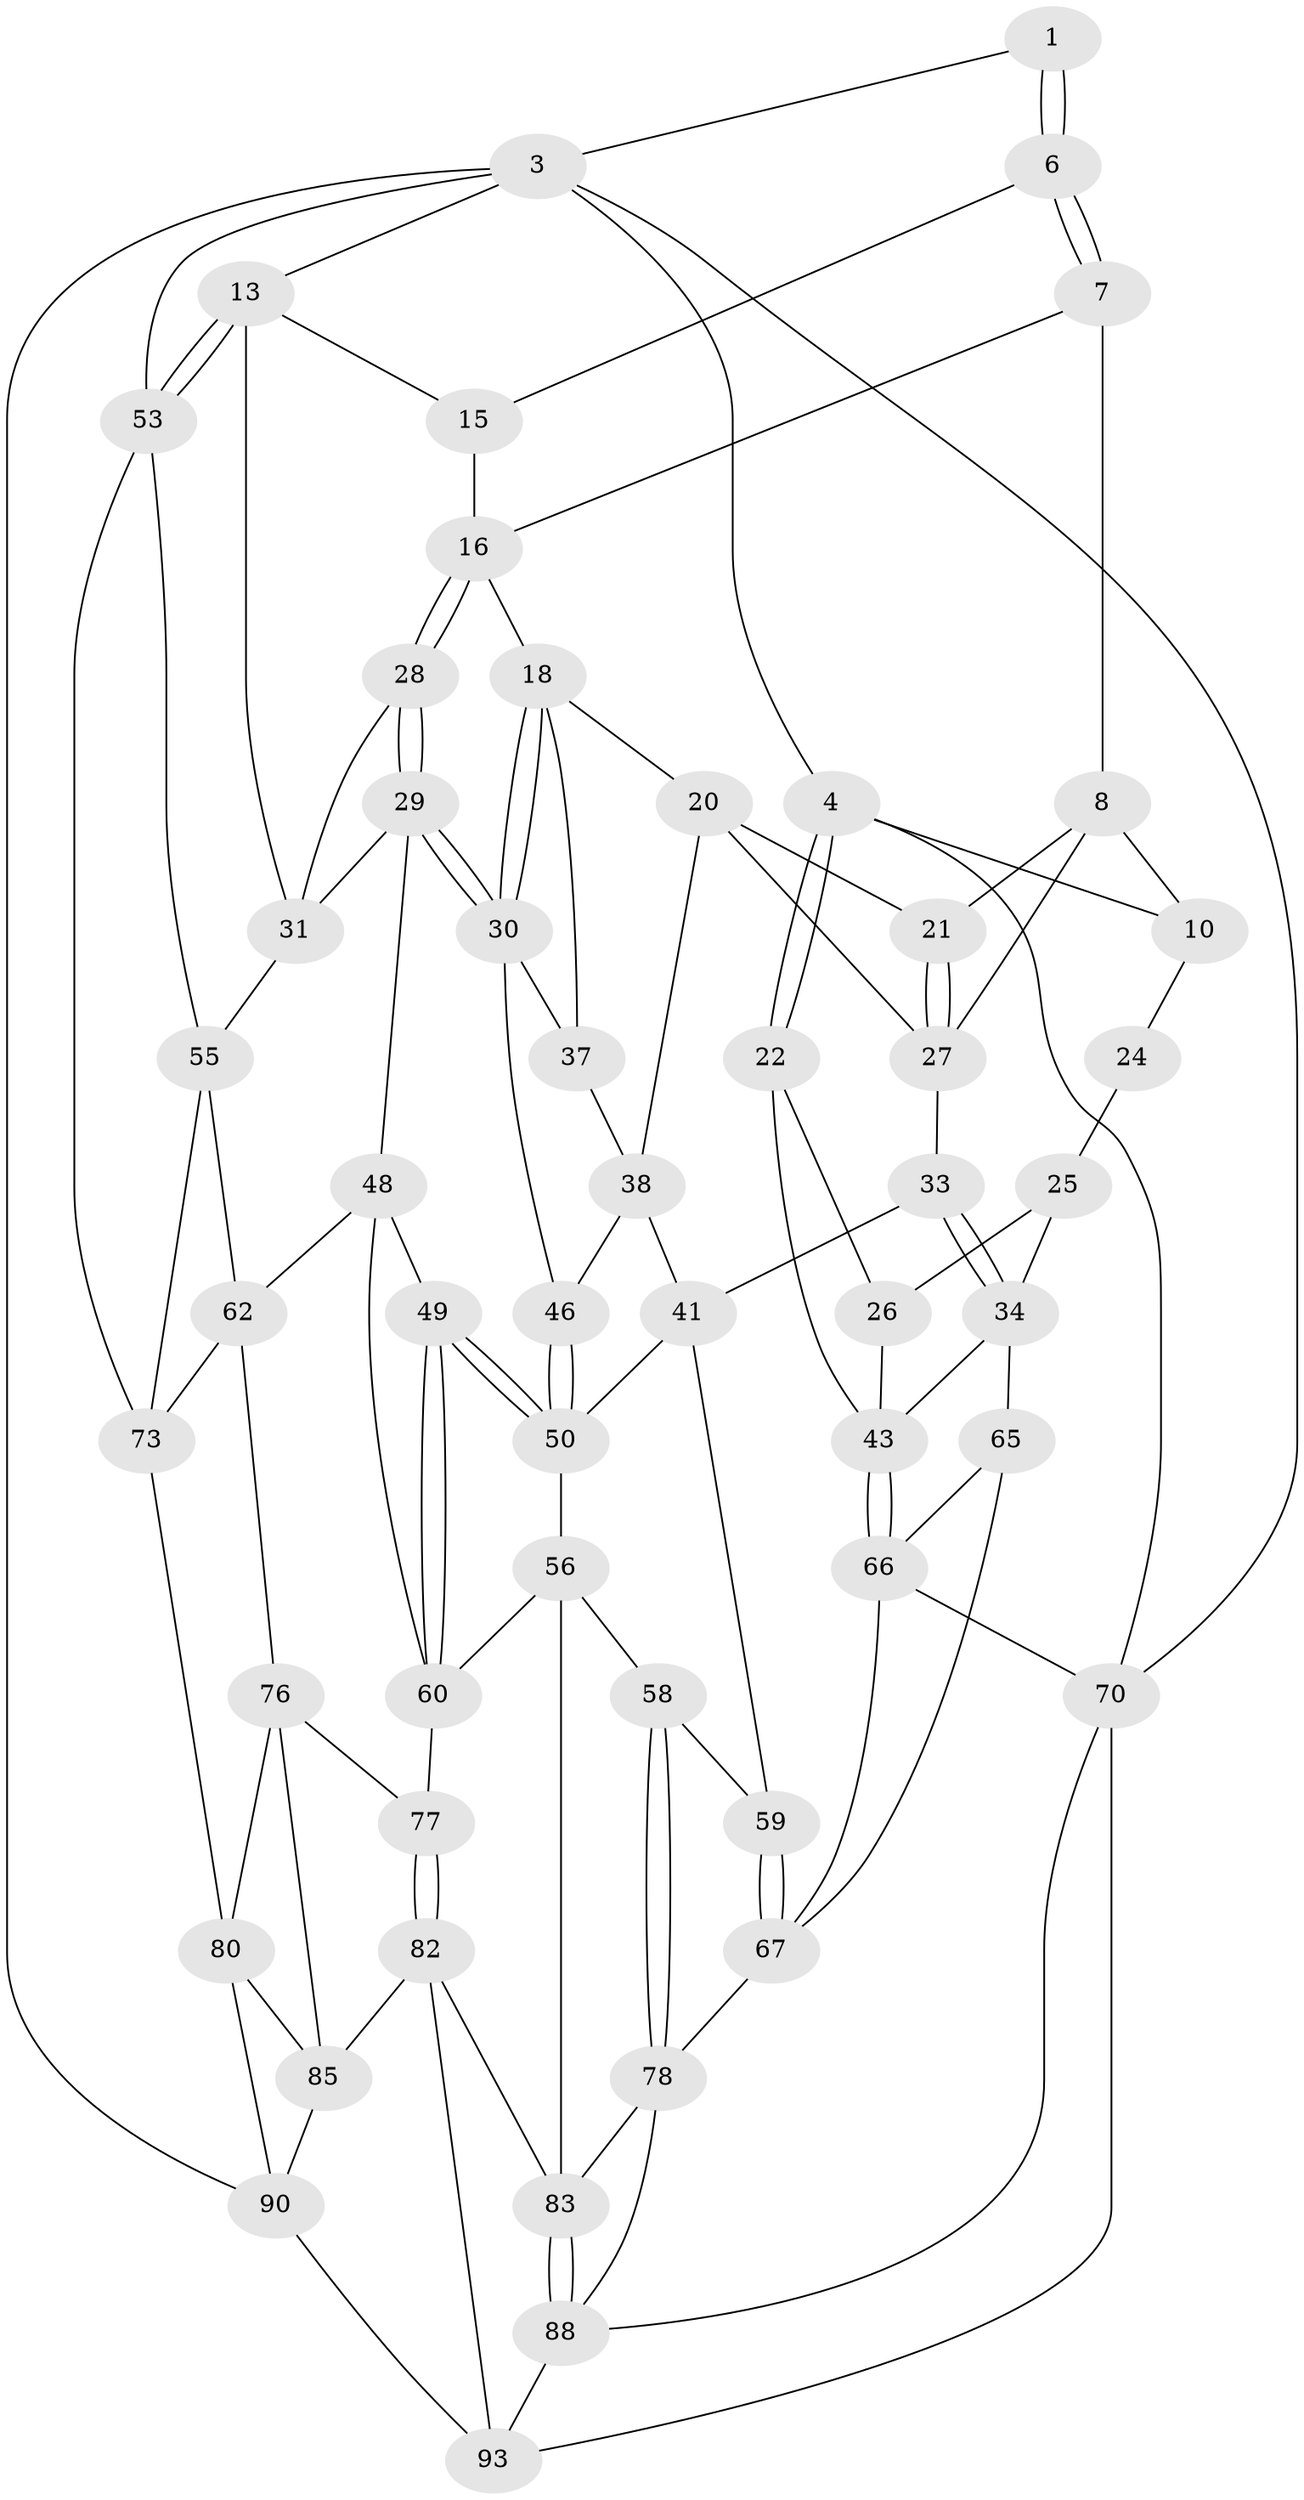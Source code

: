 // Generated by graph-tools (version 1.1) at 2025/24/03/03/25 07:24:38]
// undirected, 54 vertices, 117 edges
graph export_dot {
graph [start="1"]
  node [color=gray90,style=filled];
  1 [pos="+0.46041224837339245+0",super="+2"];
  3 [pos="+1+0",super="+72"];
  4 [pos="+0+0",super="+5"];
  6 [pos="+0.5590434101798214+0.16787018178241092",super="+12"];
  7 [pos="+0.5529540792431343+0.21644452283269988"];
  8 [pos="+0.5434741728052115+0.22881836196430694",super="+9"];
  10 [pos="+0.28027461624618644+0.2270901909068373",super="+11"];
  13 [pos="+1+0.32471685959825203",super="+14"];
  15 [pos="+0.7450506226243223+0.19528187085027768"];
  16 [pos="+0.7030735288085412+0.29888405768934667",super="+17"];
  18 [pos="+0.5965343501929319+0.3874205931144393",super="+19"];
  20 [pos="+0.5229015386026222+0.34182796406701876",super="+36"];
  21 [pos="+0.5196829555477299+0.2821390758839108"];
  22 [pos="+0+0.023590839507895884",super="+23"];
  24 [pos="+0.2438168472540803+0.2934570573416322"];
  25 [pos="+0.1187792660997935+0.4175179702743782",super="+35"];
  26 [pos="+0.08253955547123946+0.40116091391116043"];
  27 [pos="+0.34119073702359326+0.3101061949379347",super="+32"];
  28 [pos="+0.7505659211245006+0.38400797291253613"];
  29 [pos="+0.6896519622369046+0.4396643602954037",super="+47"];
  30 [pos="+0.6284624596431595+0.42535196500895817",super="+40"];
  31 [pos="+0.8817301292121907+0.3840962203026986",super="+52"];
  33 [pos="+0.2837303009651535+0.5401374253399498"];
  34 [pos="+0.22064140310487598+0.5225905450112153",super="+45"];
  37 [pos="+0.5344577929613106+0.4093776258579323"];
  38 [pos="+0.4959535961588128+0.46474909142337",super="+39"];
  41 [pos="+0.4435890204209293+0.5108702039152324",super="+42"];
  43 [pos="+0+0.4135837063944117",super="+44"];
  46 [pos="+0.5684805586698664+0.4815457356054984"];
  48 [pos="+0.6724732308633534+0.5727109508756523",super="+63"];
  49 [pos="+0.6503043291240581+0.5842514479734011"];
  50 [pos="+0.5716252297120611+0.5123215781074887",super="+51"];
  53 [pos="+1+0.6346640777386289",super="+54"];
  55 [pos="+0.8270415976137374+0.5923887738959235",super="+61"];
  56 [pos="+0.5498186558259287+0.688771287486999",super="+57"];
  58 [pos="+0.34277669858006227+0.6343528926302437"];
  59 [pos="+0.31096455207412804+0.593163042299034"];
  60 [pos="+0.5669120910681104+0.6895532959239066",super="+64"];
  62 [pos="+0.7723337872680459+0.6714522923629432",super="+75"];
  65 [pos="+0.09912086654375864+0.6147898939003408"];
  66 [pos="+0+0.4758838115228148",super="+69"];
  67 [pos="+0.12751078577037114+0.8194829240253527",super="+68"];
  70 [pos="+0+1",super="+71"];
  73 [pos="+0.9596714334644703+0.7499808813014656",super="+74"];
  76 [pos="+0.7336689361061208+0.7830759227098889",super="+81"];
  77 [pos="+0.6453245616921135+0.7684617000711194"];
  78 [pos="+0.29625233568000386+0.7997595013769694",super="+79"];
  80 [pos="+0.9122829139714409+0.8230322010665991",super="+91"];
  82 [pos="+0.6010380112944499+0.9074582216760578",super="+87"];
  83 [pos="+0.45758334326903516+0.8680599141770531",super="+84"];
  85 [pos="+0.7837002627895892+0.8945837675536096",super="+86"];
  88 [pos="+0.3708089114891351+0.969496224260343",super="+89"];
  90 [pos="+1+1",super="+92"];
  93 [pos="+0.5902497302145499+1",super="+94"];
  1 -- 6 [weight=2];
  1 -- 6;
  1 -- 3;
  3 -- 4;
  3 -- 13;
  3 -- 90;
  3 -- 53;
  3 -- 70;
  4 -- 22;
  4 -- 22;
  4 -- 70;
  4 -- 10;
  6 -- 7;
  6 -- 7;
  6 -- 15;
  7 -- 8;
  7 -- 16;
  8 -- 21;
  8 -- 10;
  8 -- 27;
  10 -- 24;
  13 -- 53;
  13 -- 53;
  13 -- 15;
  13 -- 31;
  15 -- 16;
  16 -- 28;
  16 -- 28;
  16 -- 18;
  18 -- 30;
  18 -- 30;
  18 -- 20;
  18 -- 37;
  20 -- 21;
  20 -- 27;
  20 -- 38;
  21 -- 27;
  21 -- 27;
  22 -- 43;
  22 -- 26;
  24 -- 25 [weight=2];
  25 -- 26;
  25 -- 34;
  26 -- 43;
  27 -- 33;
  28 -- 29;
  28 -- 29;
  28 -- 31;
  29 -- 30;
  29 -- 30;
  29 -- 48;
  29 -- 31;
  30 -- 46;
  30 -- 37;
  31 -- 55;
  33 -- 34;
  33 -- 34;
  33 -- 41;
  34 -- 65;
  34 -- 43;
  37 -- 38;
  38 -- 46;
  38 -- 41;
  41 -- 59;
  41 -- 50;
  43 -- 66;
  43 -- 66;
  46 -- 50;
  46 -- 50;
  48 -- 49;
  48 -- 62;
  48 -- 60;
  49 -- 50;
  49 -- 50;
  49 -- 60;
  49 -- 60;
  50 -- 56;
  53 -- 73;
  53 -- 55;
  55 -- 62;
  55 -- 73;
  56 -- 60;
  56 -- 58;
  56 -- 83;
  58 -- 59;
  58 -- 78;
  58 -- 78;
  59 -- 67;
  59 -- 67;
  60 -- 77;
  62 -- 76;
  62 -- 73;
  65 -- 66;
  65 -- 67;
  66 -- 67;
  66 -- 70;
  67 -- 78;
  70 -- 88;
  70 -- 93;
  73 -- 80;
  76 -- 77;
  76 -- 80;
  76 -- 85;
  77 -- 82;
  77 -- 82;
  78 -- 88;
  78 -- 83;
  80 -- 90;
  80 -- 85;
  82 -- 83;
  82 -- 93;
  82 -- 85;
  83 -- 88;
  83 -- 88;
  85 -- 90;
  88 -- 93;
  90 -- 93;
}

